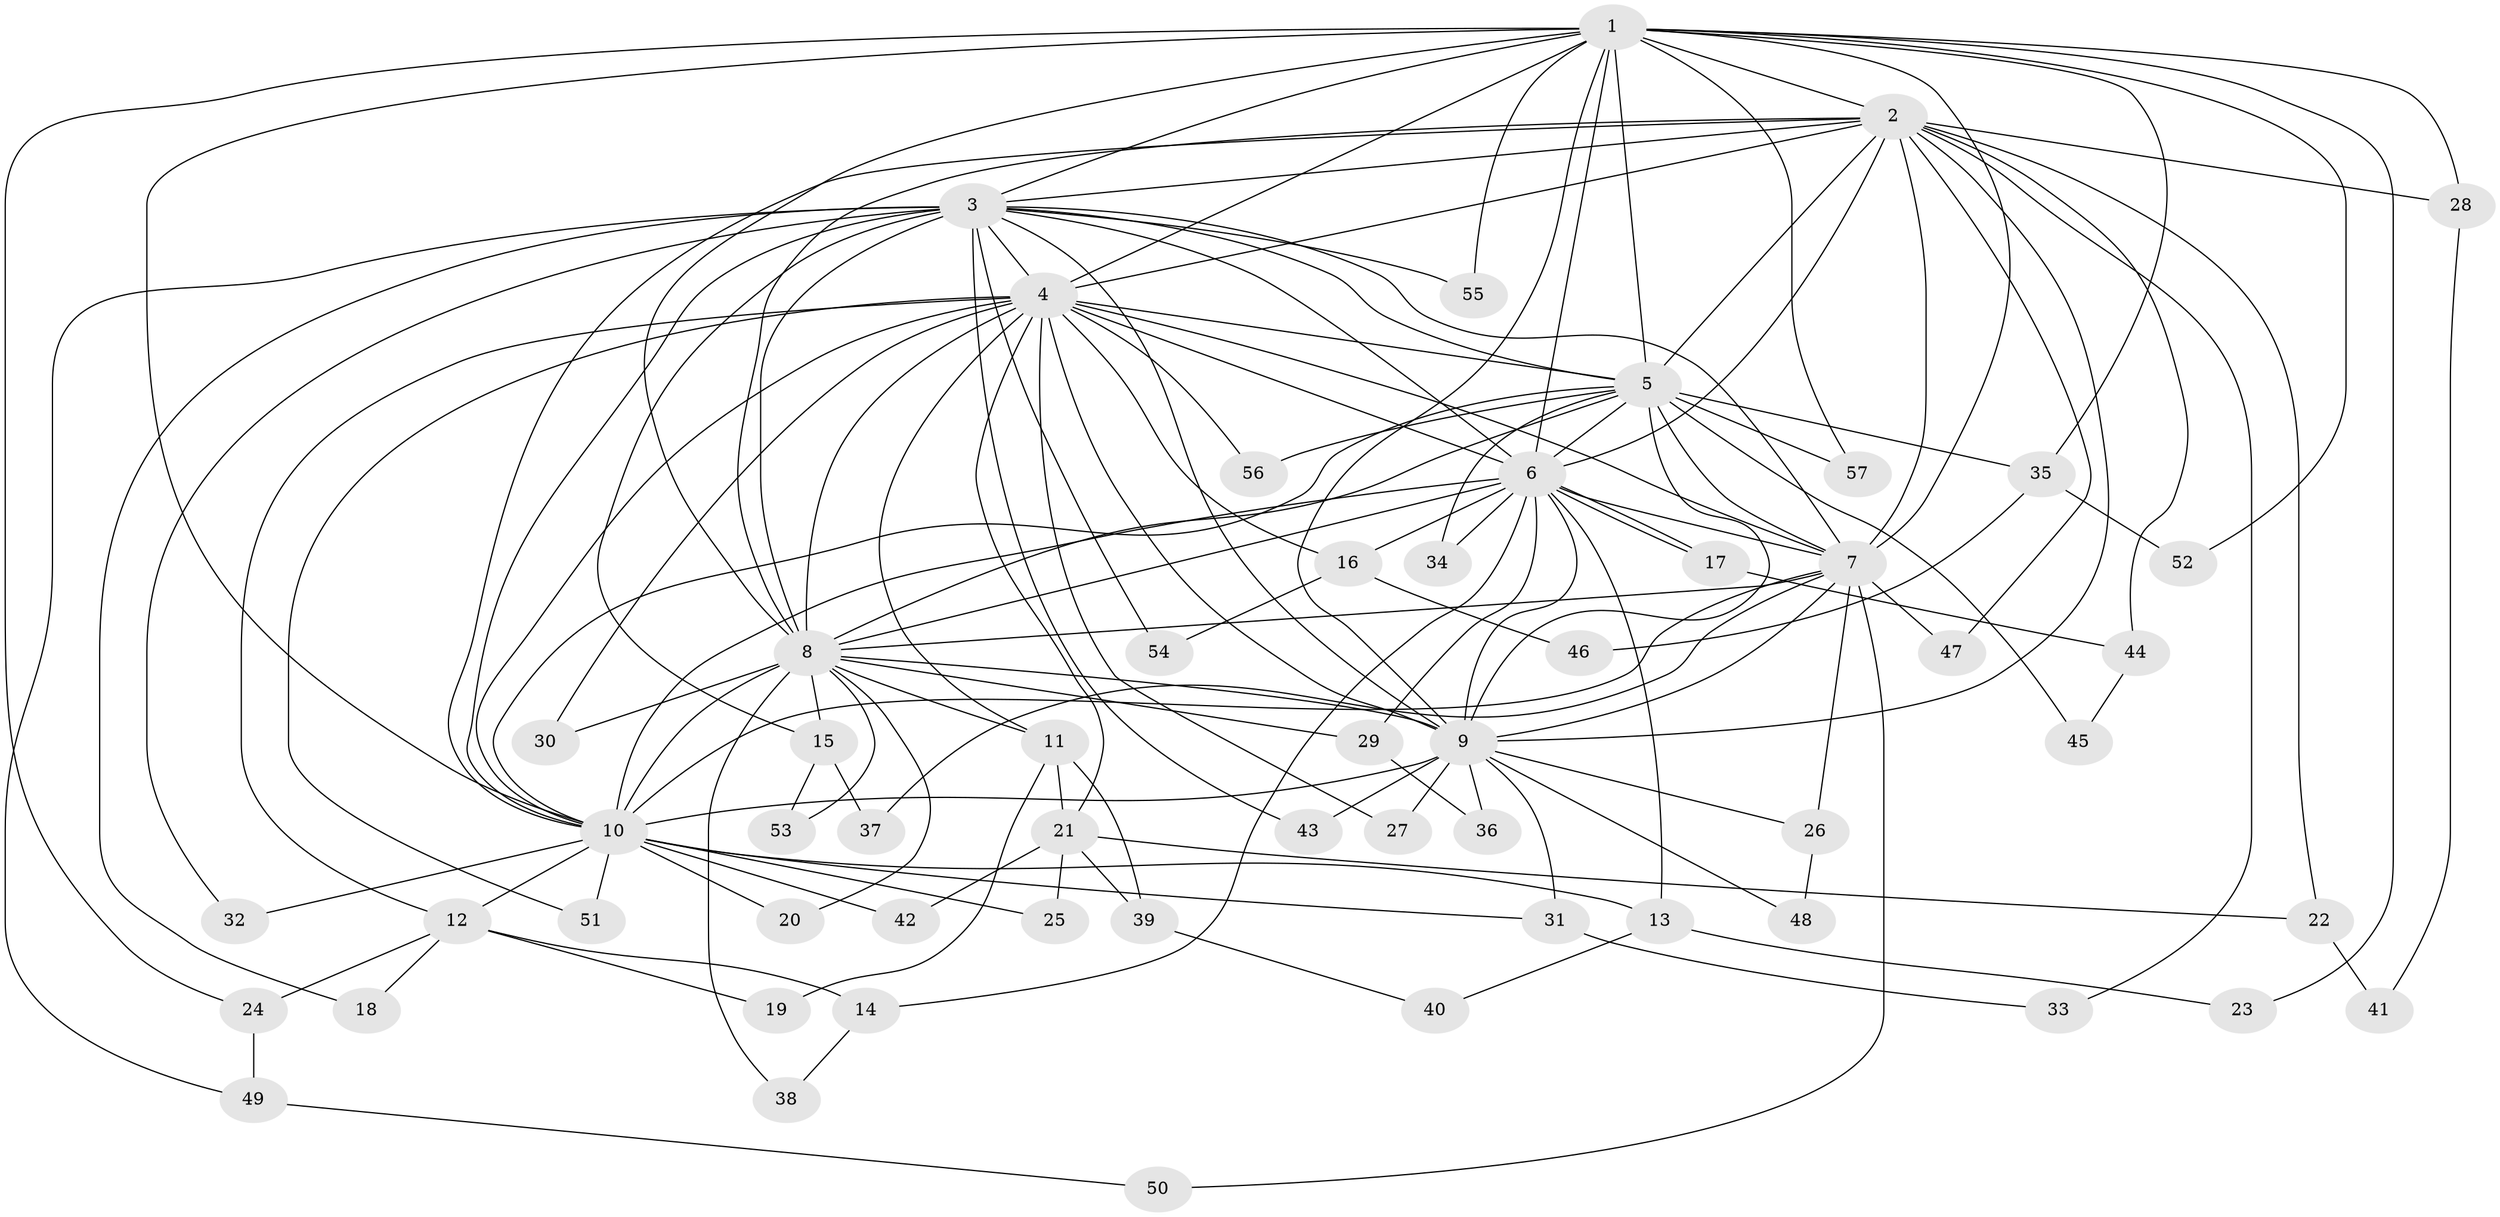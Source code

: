 // Generated by graph-tools (version 1.1) at 2025/25/03/09/25 03:25:45]
// undirected, 57 vertices, 139 edges
graph export_dot {
graph [start="1"]
  node [color=gray90,style=filled];
  1;
  2;
  3;
  4;
  5;
  6;
  7;
  8;
  9;
  10;
  11;
  12;
  13;
  14;
  15;
  16;
  17;
  18;
  19;
  20;
  21;
  22;
  23;
  24;
  25;
  26;
  27;
  28;
  29;
  30;
  31;
  32;
  33;
  34;
  35;
  36;
  37;
  38;
  39;
  40;
  41;
  42;
  43;
  44;
  45;
  46;
  47;
  48;
  49;
  50;
  51;
  52;
  53;
  54;
  55;
  56;
  57;
  1 -- 2;
  1 -- 3;
  1 -- 4;
  1 -- 5;
  1 -- 6;
  1 -- 7;
  1 -- 8;
  1 -- 9;
  1 -- 10;
  1 -- 23;
  1 -- 24;
  1 -- 28;
  1 -- 35;
  1 -- 52;
  1 -- 55;
  1 -- 57;
  2 -- 3;
  2 -- 4;
  2 -- 5;
  2 -- 6;
  2 -- 7;
  2 -- 8;
  2 -- 9;
  2 -- 10;
  2 -- 22;
  2 -- 28;
  2 -- 33;
  2 -- 44;
  2 -- 47;
  3 -- 4;
  3 -- 5;
  3 -- 6;
  3 -- 7;
  3 -- 8;
  3 -- 9;
  3 -- 10;
  3 -- 15;
  3 -- 18;
  3 -- 32;
  3 -- 43;
  3 -- 49;
  3 -- 54;
  3 -- 55;
  4 -- 5;
  4 -- 6;
  4 -- 7;
  4 -- 8;
  4 -- 9;
  4 -- 10;
  4 -- 11;
  4 -- 12;
  4 -- 16;
  4 -- 21;
  4 -- 27;
  4 -- 30;
  4 -- 51;
  4 -- 56;
  5 -- 6;
  5 -- 7;
  5 -- 8;
  5 -- 9;
  5 -- 10;
  5 -- 34;
  5 -- 35;
  5 -- 45;
  5 -- 56;
  5 -- 57;
  6 -- 7;
  6 -- 8;
  6 -- 9;
  6 -- 10;
  6 -- 13;
  6 -- 14;
  6 -- 16;
  6 -- 17;
  6 -- 17;
  6 -- 29;
  6 -- 34;
  7 -- 8;
  7 -- 9;
  7 -- 10;
  7 -- 26;
  7 -- 37;
  7 -- 47;
  7 -- 50;
  8 -- 9;
  8 -- 10;
  8 -- 11;
  8 -- 15;
  8 -- 20;
  8 -- 29;
  8 -- 30;
  8 -- 38;
  8 -- 53;
  9 -- 10;
  9 -- 26;
  9 -- 27;
  9 -- 31;
  9 -- 36;
  9 -- 43;
  9 -- 48;
  10 -- 12;
  10 -- 13;
  10 -- 20;
  10 -- 25;
  10 -- 31;
  10 -- 32;
  10 -- 42;
  10 -- 51;
  11 -- 19;
  11 -- 21;
  11 -- 39;
  12 -- 14;
  12 -- 18;
  12 -- 19;
  12 -- 24;
  13 -- 23;
  13 -- 40;
  14 -- 38;
  15 -- 37;
  15 -- 53;
  16 -- 46;
  16 -- 54;
  17 -- 44;
  21 -- 22;
  21 -- 25;
  21 -- 39;
  21 -- 42;
  22 -- 41;
  24 -- 49;
  26 -- 48;
  28 -- 41;
  29 -- 36;
  31 -- 33;
  35 -- 46;
  35 -- 52;
  39 -- 40;
  44 -- 45;
  49 -- 50;
}

